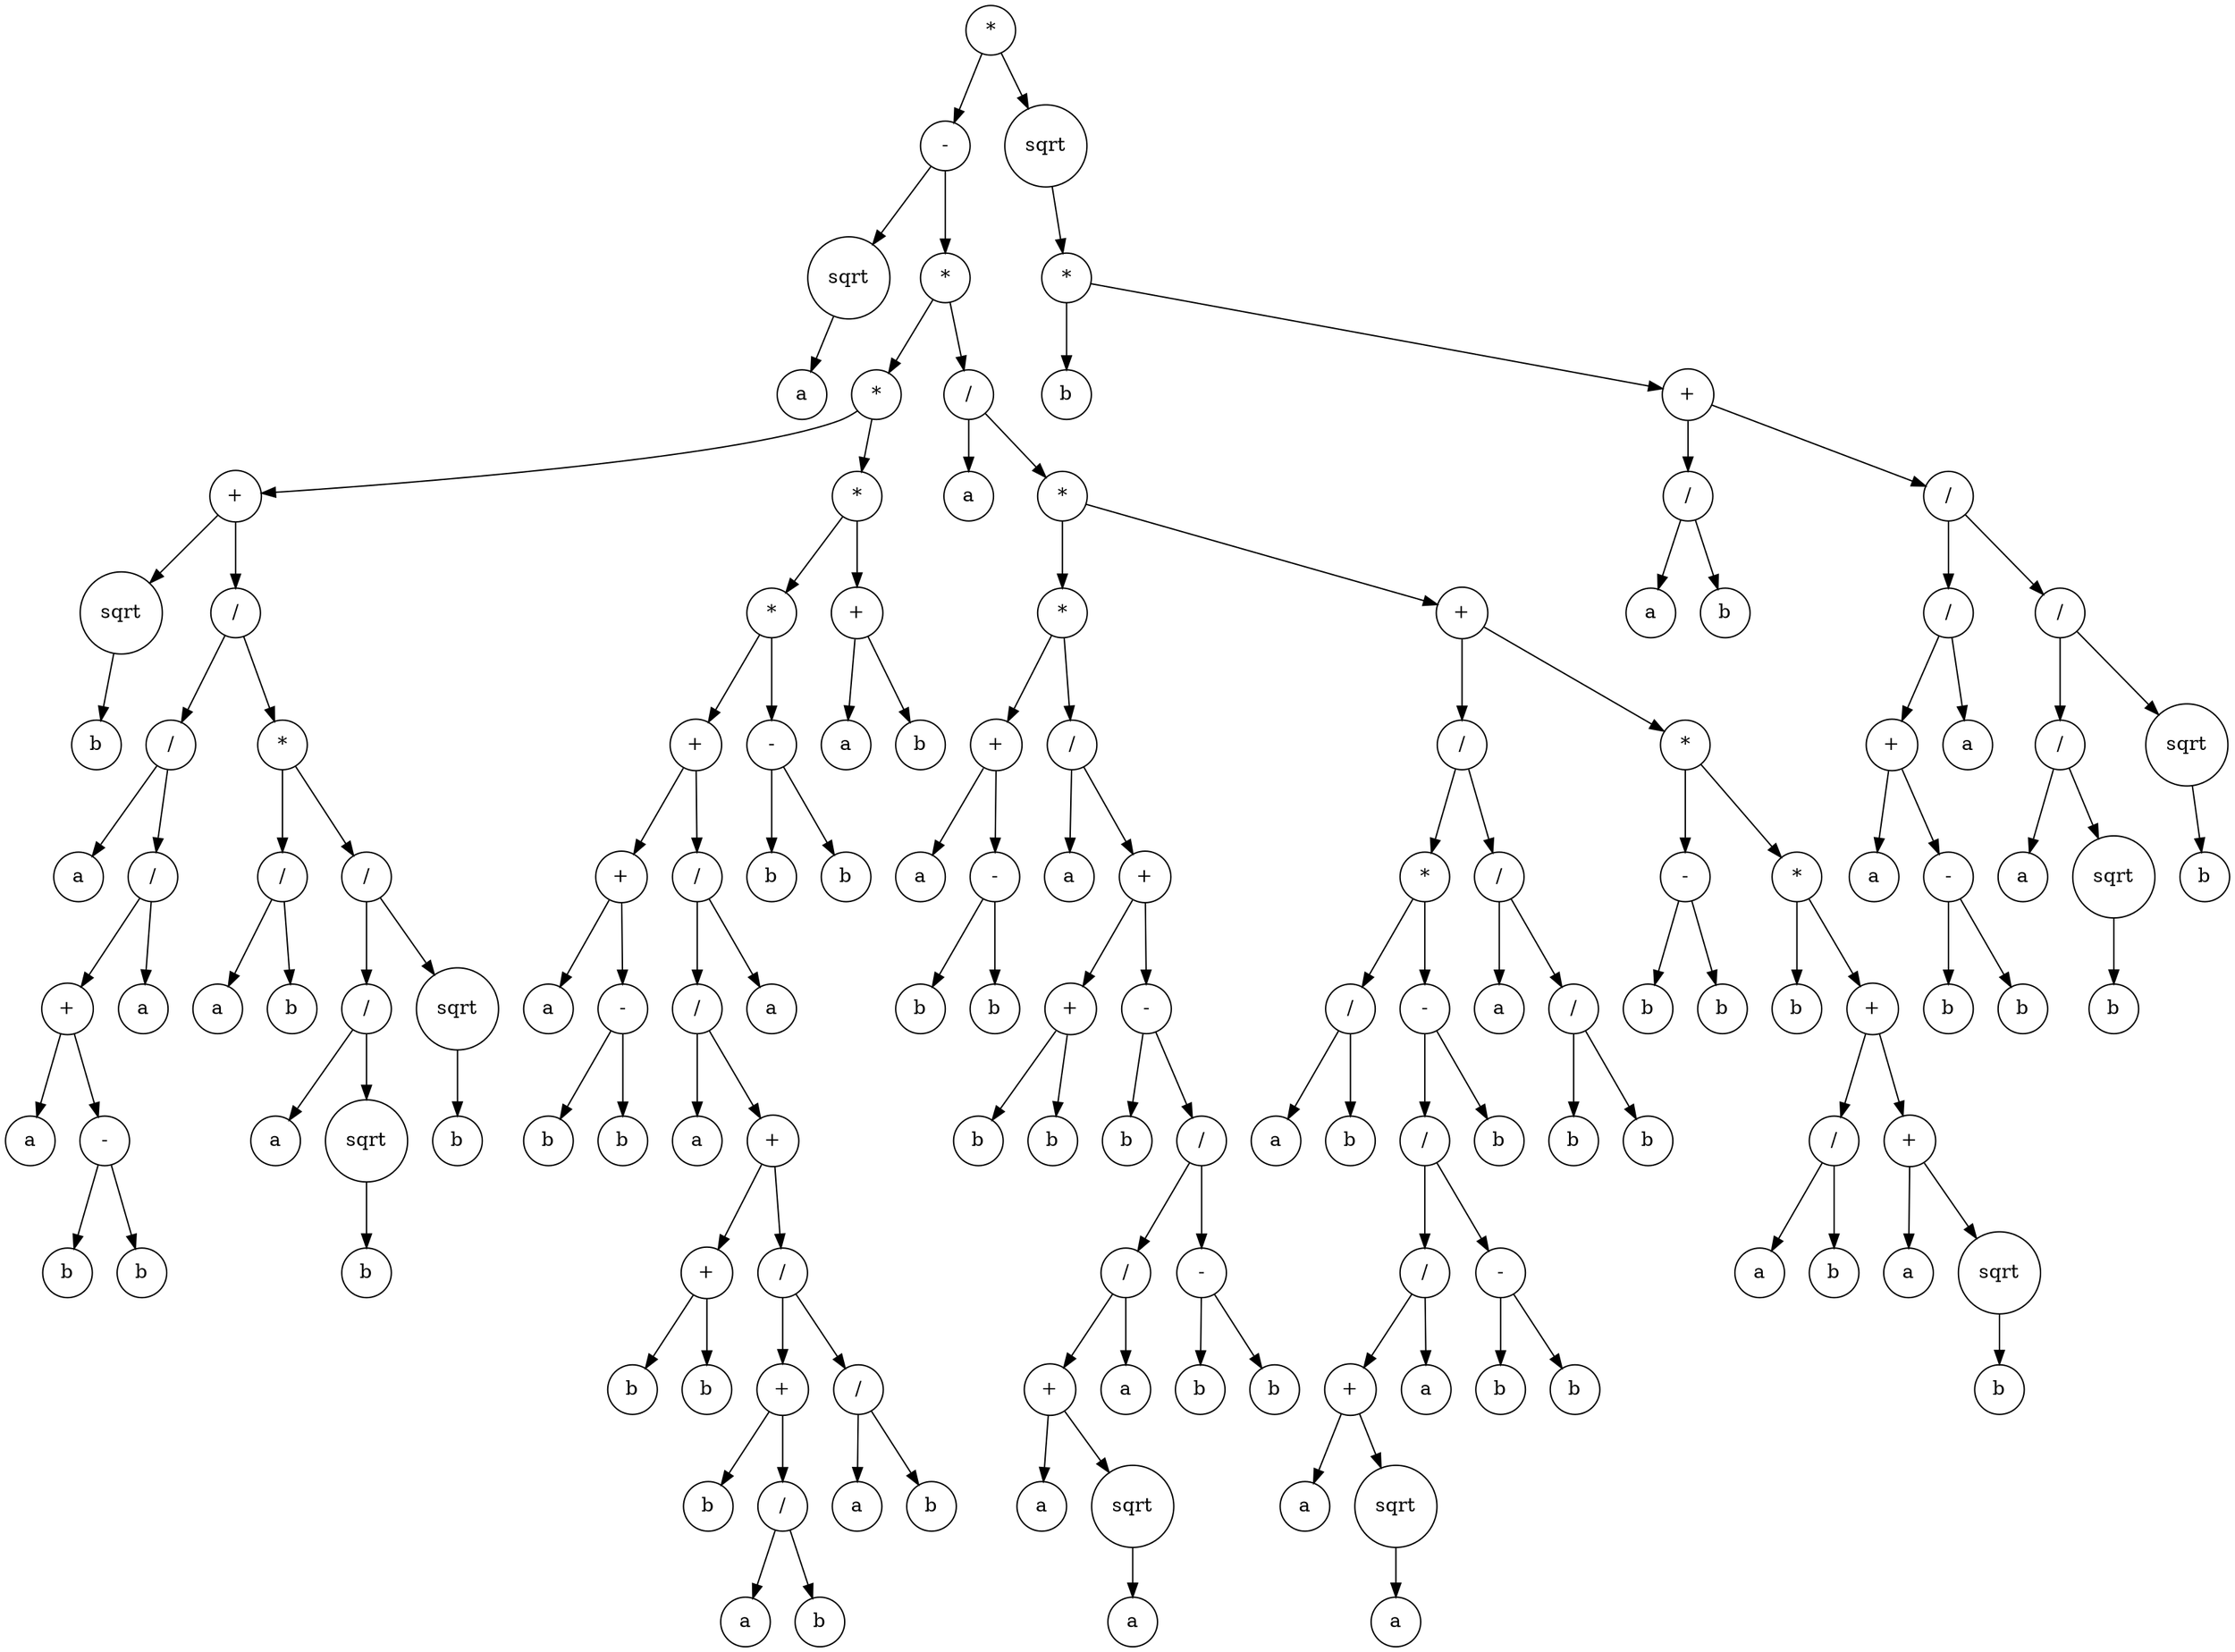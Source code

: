 digraph g {
graph [ordering=out];
node [shape=circle];
n[label = "*"];
n0[label = "-"];
n00[label = "sqrt"];
n000[label = "a"];
n00 -> n000;
n0 -> n00;
n01[label = "*"];
n010[label = "*"];
n0100[label = "+"];
n01000[label = "sqrt"];
n010000[label = "b"];
n01000 -> n010000;
n0100 -> n01000;
n01001[label = "/"];
n010010[label = "/"];
n0100100[label = "a"];
n010010 -> n0100100;
n0100101[label = "/"];
n01001010[label = "+"];
n010010100[label = "a"];
n01001010 -> n010010100;
n010010101[label = "-"];
n0100101010[label = "b"];
n010010101 -> n0100101010;
n0100101011[label = "b"];
n010010101 -> n0100101011;
n01001010 -> n010010101;
n0100101 -> n01001010;
n01001011[label = "a"];
n0100101 -> n01001011;
n010010 -> n0100101;
n01001 -> n010010;
n010011[label = "*"];
n0100110[label = "/"];
n01001100[label = "a"];
n0100110 -> n01001100;
n01001101[label = "b"];
n0100110 -> n01001101;
n010011 -> n0100110;
n0100111[label = "/"];
n01001110[label = "/"];
n010011100[label = "a"];
n01001110 -> n010011100;
n010011101[label = "sqrt"];
n0100111010[label = "b"];
n010011101 -> n0100111010;
n01001110 -> n010011101;
n0100111 -> n01001110;
n01001111[label = "sqrt"];
n010011110[label = "b"];
n01001111 -> n010011110;
n0100111 -> n01001111;
n010011 -> n0100111;
n01001 -> n010011;
n0100 -> n01001;
n010 -> n0100;
n0101[label = "*"];
n01010[label = "*"];
n010100[label = "+"];
n0101000[label = "+"];
n01010000[label = "a"];
n0101000 -> n01010000;
n01010001[label = "-"];
n010100010[label = "b"];
n01010001 -> n010100010;
n010100011[label = "b"];
n01010001 -> n010100011;
n0101000 -> n01010001;
n010100 -> n0101000;
n0101001[label = "/"];
n01010010[label = "/"];
n010100100[label = "a"];
n01010010 -> n010100100;
n010100101[label = "+"];
n0101001010[label = "+"];
n01010010100[label = "b"];
n0101001010 -> n01010010100;
n01010010101[label = "b"];
n0101001010 -> n01010010101;
n010100101 -> n0101001010;
n0101001011[label = "/"];
n01010010110[label = "+"];
n010100101100[label = "b"];
n01010010110 -> n010100101100;
n010100101101[label = "/"];
n0101001011010[label = "a"];
n010100101101 -> n0101001011010;
n0101001011011[label = "b"];
n010100101101 -> n0101001011011;
n01010010110 -> n010100101101;
n0101001011 -> n01010010110;
n01010010111[label = "/"];
n010100101110[label = "a"];
n01010010111 -> n010100101110;
n010100101111[label = "b"];
n01010010111 -> n010100101111;
n0101001011 -> n01010010111;
n010100101 -> n0101001011;
n01010010 -> n010100101;
n0101001 -> n01010010;
n01010011[label = "a"];
n0101001 -> n01010011;
n010100 -> n0101001;
n01010 -> n010100;
n010101[label = "-"];
n0101010[label = "b"];
n010101 -> n0101010;
n0101011[label = "b"];
n010101 -> n0101011;
n01010 -> n010101;
n0101 -> n01010;
n01011[label = "+"];
n010110[label = "a"];
n01011 -> n010110;
n010111[label = "b"];
n01011 -> n010111;
n0101 -> n01011;
n010 -> n0101;
n01 -> n010;
n011[label = "/"];
n0110[label = "a"];
n011 -> n0110;
n0111[label = "*"];
n01110[label = "*"];
n011100[label = "+"];
n0111000[label = "a"];
n011100 -> n0111000;
n0111001[label = "-"];
n01110010[label = "b"];
n0111001 -> n01110010;
n01110011[label = "b"];
n0111001 -> n01110011;
n011100 -> n0111001;
n01110 -> n011100;
n011101[label = "/"];
n0111010[label = "a"];
n011101 -> n0111010;
n0111011[label = "+"];
n01110110[label = "+"];
n011101100[label = "b"];
n01110110 -> n011101100;
n011101101[label = "b"];
n01110110 -> n011101101;
n0111011 -> n01110110;
n01110111[label = "-"];
n011101110[label = "b"];
n01110111 -> n011101110;
n011101111[label = "/"];
n0111011110[label = "/"];
n01110111100[label = "+"];
n011101111000[label = "a"];
n01110111100 -> n011101111000;
n011101111001[label = "sqrt"];
n0111011110010[label = "a"];
n011101111001 -> n0111011110010;
n01110111100 -> n011101111001;
n0111011110 -> n01110111100;
n01110111101[label = "a"];
n0111011110 -> n01110111101;
n011101111 -> n0111011110;
n0111011111[label = "-"];
n01110111110[label = "b"];
n0111011111 -> n01110111110;
n01110111111[label = "b"];
n0111011111 -> n01110111111;
n011101111 -> n0111011111;
n01110111 -> n011101111;
n0111011 -> n01110111;
n011101 -> n0111011;
n01110 -> n011101;
n0111 -> n01110;
n01111[label = "+"];
n011110[label = "/"];
n0111100[label = "*"];
n01111000[label = "/"];
n011110000[label = "a"];
n01111000 -> n011110000;
n011110001[label = "b"];
n01111000 -> n011110001;
n0111100 -> n01111000;
n01111001[label = "-"];
n011110010[label = "/"];
n0111100100[label = "/"];
n01111001000[label = "+"];
n011110010000[label = "a"];
n01111001000 -> n011110010000;
n011110010001[label = "sqrt"];
n0111100100010[label = "a"];
n011110010001 -> n0111100100010;
n01111001000 -> n011110010001;
n0111100100 -> n01111001000;
n01111001001[label = "a"];
n0111100100 -> n01111001001;
n011110010 -> n0111100100;
n0111100101[label = "-"];
n01111001010[label = "b"];
n0111100101 -> n01111001010;
n01111001011[label = "b"];
n0111100101 -> n01111001011;
n011110010 -> n0111100101;
n01111001 -> n011110010;
n011110011[label = "b"];
n01111001 -> n011110011;
n0111100 -> n01111001;
n011110 -> n0111100;
n0111101[label = "/"];
n01111010[label = "a"];
n0111101 -> n01111010;
n01111011[label = "/"];
n011110110[label = "b"];
n01111011 -> n011110110;
n011110111[label = "b"];
n01111011 -> n011110111;
n0111101 -> n01111011;
n011110 -> n0111101;
n01111 -> n011110;
n011111[label = "*"];
n0111110[label = "-"];
n01111100[label = "b"];
n0111110 -> n01111100;
n01111101[label = "b"];
n0111110 -> n01111101;
n011111 -> n0111110;
n0111111[label = "*"];
n01111110[label = "b"];
n0111111 -> n01111110;
n01111111[label = "+"];
n011111110[label = "/"];
n0111111100[label = "a"];
n011111110 -> n0111111100;
n0111111101[label = "b"];
n011111110 -> n0111111101;
n01111111 -> n011111110;
n011111111[label = "+"];
n0111111110[label = "a"];
n011111111 -> n0111111110;
n0111111111[label = "sqrt"];
n01111111110[label = "b"];
n0111111111 -> n01111111110;
n011111111 -> n0111111111;
n01111111 -> n011111111;
n0111111 -> n01111111;
n011111 -> n0111111;
n01111 -> n011111;
n0111 -> n01111;
n011 -> n0111;
n01 -> n011;
n0 -> n01;
n -> n0;
n1[label = "sqrt"];
n10[label = "*"];
n100[label = "b"];
n10 -> n100;
n101[label = "+"];
n1010[label = "/"];
n10100[label = "a"];
n1010 -> n10100;
n10101[label = "b"];
n1010 -> n10101;
n101 -> n1010;
n1011[label = "/"];
n10110[label = "/"];
n101100[label = "+"];
n1011000[label = "a"];
n101100 -> n1011000;
n1011001[label = "-"];
n10110010[label = "b"];
n1011001 -> n10110010;
n10110011[label = "b"];
n1011001 -> n10110011;
n101100 -> n1011001;
n10110 -> n101100;
n101101[label = "a"];
n10110 -> n101101;
n1011 -> n10110;
n10111[label = "/"];
n101110[label = "/"];
n1011100[label = "a"];
n101110 -> n1011100;
n1011101[label = "sqrt"];
n10111010[label = "b"];
n1011101 -> n10111010;
n101110 -> n1011101;
n10111 -> n101110;
n101111[label = "sqrt"];
n1011110[label = "b"];
n101111 -> n1011110;
n10111 -> n101111;
n1011 -> n10111;
n101 -> n1011;
n10 -> n101;
n1 -> n10;
n -> n1;
}
